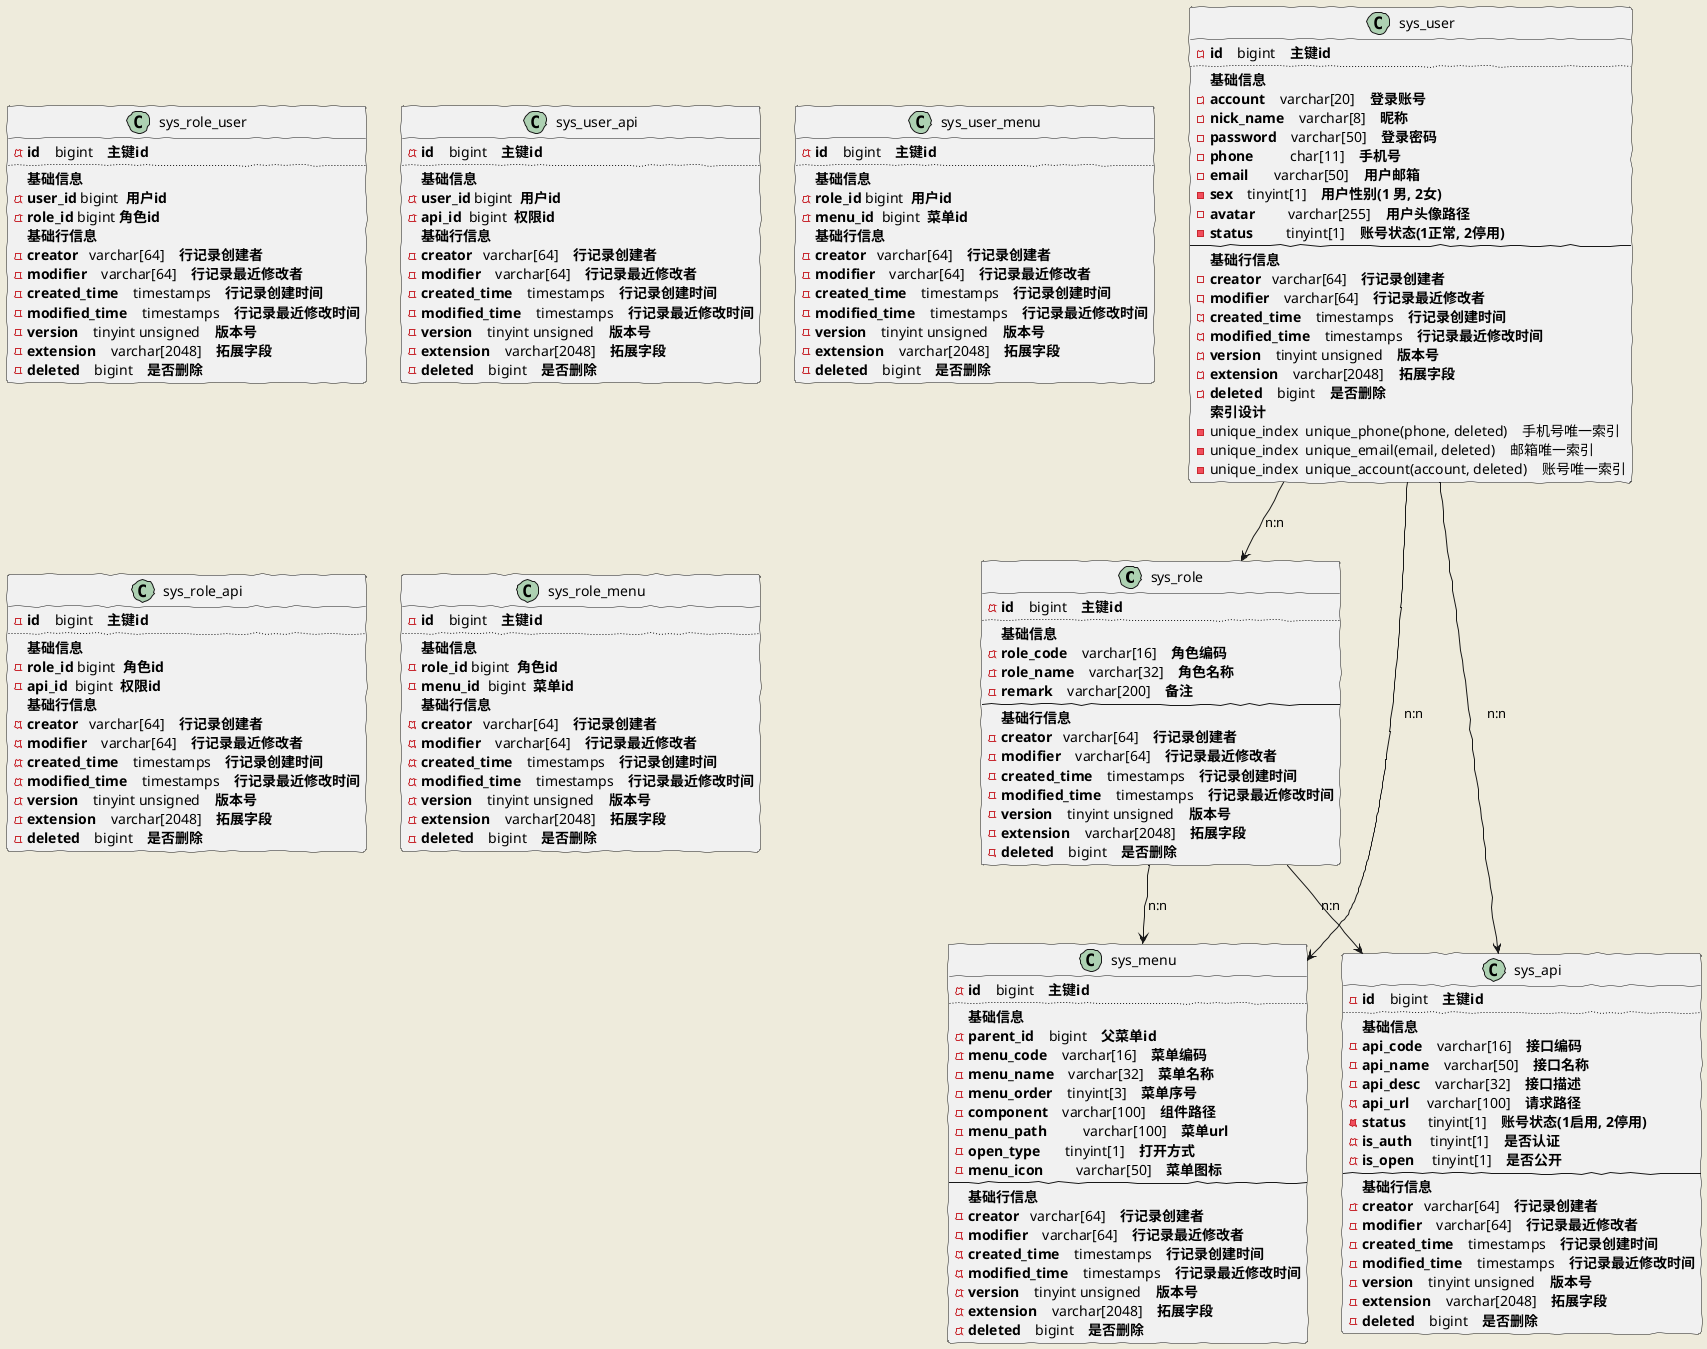 @startuml
skinparam handwritten true
skinparam backgroundColor #EEEBDC
skinparam actorStyle hollow

class sys_role{
    - **id**    bigint    **主键id**
    ..
     **基础信息**
        - **role_code**    varchar[16]    **角色编码**
        - **role_name**    varchar[32]    **角色名称**
        - **remark**    varchar[200]    **备注**
    --
    **基础行信息**
        - **creator**   varchar[64]    **行记录创建者**
        - **modifier**    varchar[64]    **行记录最近修改者**
        - **created_time**    timestamps    **行记录创建时间**
        - **modified_time**    timestamps    **行记录最近修改时间**
        - **version**    tinyint unsigned    **版本号**
        - **extension**    varchar[2048]    **拓展字段**
        - **deleted**    bigint    **是否删除**
}

class sys_menu {
    - **id**    bigint    **主键id**
    ..
     **基础信息**
        - **parent_id**    bigint    **父菜单id**
        - **menu_code**    varchar[16]    **菜单编码**
        - **menu_name**    varchar[32]    **菜单名称**
        - **menu_order**    tinyint[3]    **菜单序号**
        - **component**    varchar[100]    **组件路径**
        - **menu_path**          varchar[100]    **菜单url**
        - **open_type**       tinyint[1]    **打开方式**
        - **menu_icon**         varchar[50]    **菜单图标**
    --
    **基础行信息**
        - **creator**   varchar[64]    **行记录创建者**
        - **modifier**    varchar[64]    **行记录最近修改者**
        - **created_time**    timestamps    **行记录创建时间**
        - **modified_time**    timestamps    **行记录最近修改时间**
        - **version**    tinyint unsigned    **版本号**
        - **extension**    varchar[2048]    **拓展字段**
        - **deleted**    bigint    **是否删除**
}

class sys_user {
    - **id**    bigint    **主键id**
    ..
     **基础信息**
        - **account**    varchar[20]    **登录账号**
        - **nick_name**    varchar[8]    **昵称**
        - **password**    varchar[50]    **登录密码**
        - **phone**          char[11]    **手机号**
        - **email**       varchar[50]    **用户邮箱**
        - **sex**    tinyint[1]    **用户性别(1 男, 2女)**
        - **avatar**         varchar[255]    **用户头像路径**
        - **status**         tinyint[1]    **账号状态(1正常, 2停用)**
    --
    **基础行信息**
        - **creator**   varchar[64]    **行记录创建者**
        - **modifier**    varchar[64]    **行记录最近修改者**
        - **created_time**    timestamps    **行记录创建时间**
        - **modified_time**    timestamps    **行记录最近修改时间**
        - **version**    tinyint unsigned    **版本号**
        - **extension**    varchar[2048]    **拓展字段**
        - **deleted**    bigint    **是否删除**
    **索引设计**
        - unique_index  unique_phone(phone, deleted)    手机号唯一索引
        - unique_index  unique_email(email, deleted)    邮箱唯一索引
        - unique_index  unique_account(account, deleted)    账号唯一索引
}

class sys_api {
    - **id**    bigint    **主键id**
    ..
     **基础信息**
        - **api_code**    varchar[16]    **接口编码**
        - **api_name**    varchar[50]    **接口名称**
        - **api_desc**    varchar[32]    **接口描述**
        - **api_url**     varchar[100]    **请求路径**
        - **status**      tinyint[1]    **账号状态(1启用, 2停用)**
        - **is_auth**     tinyint[1]    **是否认证**
        - **is_open**     tinyint[1]    **是否公开**
    --
    **基础行信息**
        - **creator**   varchar[64]    **行记录创建者**
        - **modifier**    varchar[64]    **行记录最近修改者**
        - **created_time**    timestamps    **行记录创建时间**
        - **modified_time**    timestamps    **行记录最近修改时间**
        - **version**    tinyint unsigned    **版本号**
        - **extension**    varchar[2048]    **拓展字段**
        - **deleted**    bigint    **是否删除**
}

class sys_role_user {
    - **id**    bigint    **主键id**
    ..
    **基础信息**
        - **user_id** bigint  **用户id**
        - **role_id** bigint **角色id**
    **基础行信息**
        - **creator**   varchar[64]    **行记录创建者**
        - **modifier**    varchar[64]    **行记录最近修改者**
        - **created_time**    timestamps    **行记录创建时间**
        - **modified_time**    timestamps    **行记录最近修改时间**
        - **version**    tinyint unsigned    **版本号**
        - **extension**    varchar[2048]    **拓展字段**
        - **deleted**    bigint    **是否删除**
}

class sys_user_api {
    - **id**    bigint    **主键id**
    ..
    **基础信息**
        - **user_id** bigint  **用户id**
        - **api_id**  bigint  **权限id**
    **基础行信息**
        - **creator**   varchar[64]    **行记录创建者**
        - **modifier**    varchar[64]    **行记录最近修改者**
        - **created_time**    timestamps    **行记录创建时间**
        - **modified_time**    timestamps    **行记录最近修改时间**
        - **version**    tinyint unsigned    **版本号**
        - **extension**    varchar[2048]    **拓展字段**
        - **deleted**    bigint    **是否删除**
}

class sys_user_menu {
    - **id**    bigint    **主键id**
    ..
    **基础信息**
        - **role_id** bigint  **用户id**
        - **menu_id**  bigint  **菜单id**
    **基础行信息**
        - **creator**   varchar[64]    **行记录创建者**
        - **modifier**    varchar[64]    **行记录最近修改者**
        - **created_time**    timestamps    **行记录创建时间**
        - **modified_time**    timestamps    **行记录最近修改时间**
        - **version**    tinyint unsigned    **版本号**
        - **extension**    varchar[2048]    **拓展字段**
        - **deleted**    bigint    **是否删除**
}

class sys_role_api {
    - **id**    bigint    **主键id**
    ..
    **基础信息**
        - **role_id** bigint  **角色id**
        - **api_id**  bigint  **权限id**
    **基础行信息**
        - **creator**   varchar[64]    **行记录创建者**
        - **modifier**    varchar[64]    **行记录最近修改者**
        - **created_time**    timestamps    **行记录创建时间**
        - **modified_time**    timestamps    **行记录最近修改时间**
        - **version**    tinyint unsigned    **版本号**
        - **extension**    varchar[2048]    **拓展字段**
        - **deleted**    bigint    **是否删除**
}

class sys_role_menu {
    - **id**    bigint    **主键id**
    ..
    **基础信息**
        - **role_id** bigint  **角色id**
        - **menu_id**  bigint  **菜单id**
    **基础行信息**
        - **creator**   varchar[64]    **行记录创建者**
        - **modifier**    varchar[64]    **行记录最近修改者**
        - **created_time**    timestamps    **行记录创建时间**
        - **modified_time**    timestamps    **行记录最近修改时间**
        - **version**    tinyint unsigned    **版本号**
        - **extension**    varchar[2048]    **拓展字段**
        - **deleted**    bigint    **是否删除**
}

sys_user --> sys_api : n:n

sys_user --> sys_menu : n:n

sys_user --> sys_role : n:n

sys_role --> sys_menu : n:n

sys_role --> sys_api : n:n
@enduml
